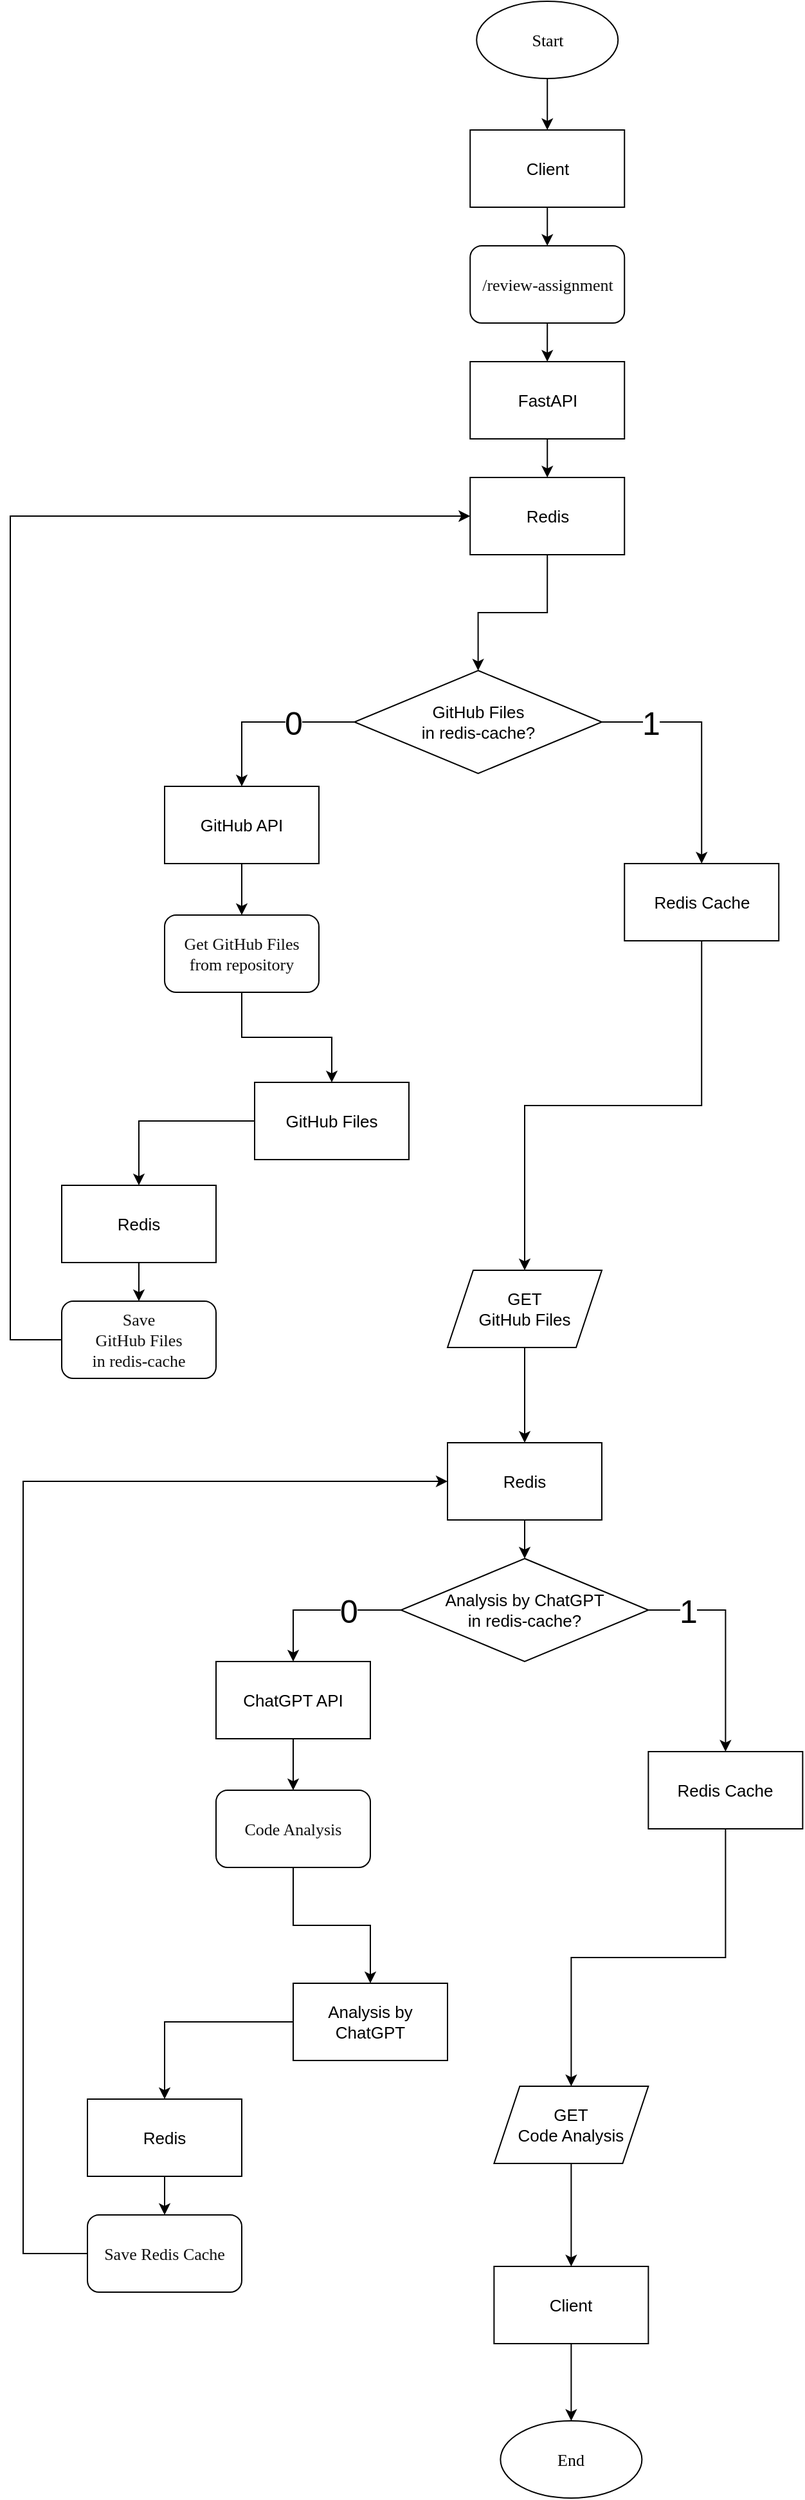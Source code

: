 <mxfile version="26.0.4">
  <diagram name="Сторінка-1" id="gSfW2rPpCncxHXXwAEww">
    <mxGraphModel dx="1641" dy="2897" grid="1" gridSize="10" guides="1" tooltips="1" connect="1" arrows="1" fold="1" page="1" pageScale="1" pageWidth="827" pageHeight="1169" math="0" shadow="0">
      <root>
        <mxCell id="0" />
        <mxCell id="1" parent="0" />
        <mxCell id="LyUXGMGMt4qC3a-mZB1P-35" style="edgeStyle=orthogonalEdgeStyle;rounded=0;orthogonalLoop=1;jettySize=auto;html=1;exitX=0.5;exitY=1;exitDx=0;exitDy=0;fontSize=13;align=center;" parent="1" source="LyUXGMGMt4qC3a-mZB1P-3" target="LyUXGMGMt4qC3a-mZB1P-4" edge="1">
          <mxGeometry relative="1" as="geometry" />
        </mxCell>
        <mxCell id="LyUXGMGMt4qC3a-mZB1P-3" value="Start" style="ellipse;whiteSpace=wrap;html=1;fontSize=13;fontFamily=Verdana;align=center;" parent="1" vertex="1">
          <mxGeometry x="-447.38" y="-1570" width="110" height="60" as="geometry" />
        </mxCell>
        <mxCell id="LyUXGMGMt4qC3a-mZB1P-107" style="edgeStyle=orthogonalEdgeStyle;rounded=0;orthogonalLoop=1;jettySize=auto;html=1;exitX=0.5;exitY=1;exitDx=0;exitDy=0;entryX=0.5;entryY=0;entryDx=0;entryDy=0;align=center;fontSize=13;" parent="1" source="LyUXGMGMt4qC3a-mZB1P-4" target="LyUXGMGMt4qC3a-mZB1P-5" edge="1">
          <mxGeometry relative="1" as="geometry" />
        </mxCell>
        <mxCell id="LyUXGMGMt4qC3a-mZB1P-4" value="Client" style="rounded=0;whiteSpace=wrap;html=1;fontSize=13;align=center;" parent="1" vertex="1">
          <mxGeometry x="-452.38" y="-1470" width="120" height="60" as="geometry" />
        </mxCell>
        <mxCell id="LyUXGMGMt4qC3a-mZB1P-108" style="edgeStyle=orthogonalEdgeStyle;rounded=0;orthogonalLoop=1;jettySize=auto;html=1;exitX=0.5;exitY=1;exitDx=0;exitDy=0;align=center;fontSize=13;" parent="1" source="LyUXGMGMt4qC3a-mZB1P-5" target="LyUXGMGMt4qC3a-mZB1P-6" edge="1">
          <mxGeometry relative="1" as="geometry" />
        </mxCell>
        <mxCell id="LyUXGMGMt4qC3a-mZB1P-5" value="&lt;p style=&quot;margin: 0px; font-variant-numeric: normal; font-variant-east-asian: normal; font-variant-alternates: normal; font-size-adjust: none; font-kerning: auto; font-optical-sizing: auto; font-feature-settings: normal; font-variation-settings: normal; font-variant-position: normal; font-stretch: normal; line-height: normal; font-family: &amp;quot;.AppleSystemUIFontMonospaced&amp;quot;; color: rgb(14, 14, 14);&quot; class=&quot;p1&quot;&gt;/review-assignment&lt;/p&gt;" style="rounded=1;whiteSpace=wrap;html=1;fontSize=13;align=center;" parent="1" vertex="1">
          <mxGeometry x="-452.38" y="-1380" width="120" height="60" as="geometry" />
        </mxCell>
        <mxCell id="LyUXGMGMt4qC3a-mZB1P-109" style="edgeStyle=orthogonalEdgeStyle;rounded=0;orthogonalLoop=1;jettySize=auto;html=1;exitX=0.5;exitY=1;exitDx=0;exitDy=0;entryX=0.5;entryY=0;entryDx=0;entryDy=0;align=center;fontSize=13;" parent="1" source="LyUXGMGMt4qC3a-mZB1P-6" target="LyUXGMGMt4qC3a-mZB1P-92" edge="1">
          <mxGeometry relative="1" as="geometry">
            <mxPoint x="-387.38" y="-1010" as="targetPoint" />
          </mxGeometry>
        </mxCell>
        <mxCell id="LyUXGMGMt4qC3a-mZB1P-6" value="FastAPI" style="rounded=0;whiteSpace=wrap;html=1;fontSize=13;align=center;" parent="1" vertex="1">
          <mxGeometry x="-452.38" y="-1290" width="120" height="60" as="geometry" />
        </mxCell>
        <mxCell id="LyUXGMGMt4qC3a-mZB1P-64" style="edgeStyle=orthogonalEdgeStyle;rounded=0;orthogonalLoop=1;jettySize=auto;html=1;exitX=1;exitY=0.5;exitDx=0;exitDy=0;entryX=0.5;entryY=0;entryDx=0;entryDy=0;fontSize=13;align=center;" parent="1" source="LyUXGMGMt4qC3a-mZB1P-8" target="LyUXGMGMt4qC3a-mZB1P-57" edge="1">
          <mxGeometry relative="1" as="geometry" />
        </mxCell>
        <mxCell id="LyUXGMGMt4qC3a-mZB1P-129" value="1" style="edgeLabel;html=1;align=center;verticalAlign=middle;resizable=0;points=[];fontSize=25;" parent="LyUXGMGMt4qC3a-mZB1P-64" vertex="1" connectable="0">
          <mxGeometry x="-0.597" y="2" relative="1" as="geometry">
            <mxPoint y="2" as="offset" />
          </mxGeometry>
        </mxCell>
        <mxCell id="LyUXGMGMt4qC3a-mZB1P-8" value="GitHub Files&lt;div&gt;in redis-cache?&lt;/div&gt;" style="rhombus;whiteSpace=wrap;html=1;fontSize=13;align=center;" parent="1" vertex="1">
          <mxGeometry x="-542.38" y="-1050" width="192.38" height="80" as="geometry" />
        </mxCell>
        <mxCell id="LyUXGMGMt4qC3a-mZB1P-78" style="edgeStyle=orthogonalEdgeStyle;rounded=0;orthogonalLoop=1;jettySize=auto;html=1;exitX=1;exitY=0.5;exitDx=0;exitDy=0;fontSize=13;align=center;" parent="1" source="LyUXGMGMt4qC3a-mZB1P-11" target="LyUXGMGMt4qC3a-mZB1P-77" edge="1">
          <mxGeometry relative="1" as="geometry" />
        </mxCell>
        <mxCell id="LyUXGMGMt4qC3a-mZB1P-162" value="1" style="edgeLabel;html=1;align=center;verticalAlign=middle;resizable=0;points=[];fontSize=25;" parent="LyUXGMGMt4qC3a-mZB1P-78" vertex="1" connectable="0">
          <mxGeometry x="-0.64" y="-3" relative="1" as="geometry">
            <mxPoint y="-3" as="offset" />
          </mxGeometry>
        </mxCell>
        <mxCell id="LyUXGMGMt4qC3a-mZB1P-85" style="edgeStyle=orthogonalEdgeStyle;rounded=0;orthogonalLoop=1;jettySize=auto;html=1;exitX=0;exitY=0.5;exitDx=0;exitDy=0;entryX=0.5;entryY=0;entryDx=0;entryDy=0;fontSize=13;align=center;" parent="1" source="LyUXGMGMt4qC3a-mZB1P-11" target="LyUXGMGMt4qC3a-mZB1P-84" edge="1">
          <mxGeometry relative="1" as="geometry" />
        </mxCell>
        <mxCell id="LyUXGMGMt4qC3a-mZB1P-161" value="0" style="edgeLabel;html=1;align=center;verticalAlign=middle;resizable=0;points=[];fontSize=25;" parent="LyUXGMGMt4qC3a-mZB1P-85" vertex="1" connectable="0">
          <mxGeometry x="-0.381" y="1" relative="1" as="geometry">
            <mxPoint x="-3" y="-1" as="offset" />
          </mxGeometry>
        </mxCell>
        <mxCell id="LyUXGMGMt4qC3a-mZB1P-11" value="Analysis by ChatGPT&lt;div&gt;in redis-cache?&lt;/div&gt;" style="rhombus;whiteSpace=wrap;html=1;fontSize=13;align=center;" parent="1" vertex="1">
          <mxGeometry x="-506.19" y="-360" width="192.38" height="80" as="geometry" />
        </mxCell>
        <mxCell id="LyUXGMGMt4qC3a-mZB1P-51" style="edgeStyle=orthogonalEdgeStyle;rounded=0;orthogonalLoop=1;jettySize=auto;html=1;exitX=0.5;exitY=1;exitDx=0;exitDy=0;entryX=0.5;entryY=0;entryDx=0;entryDy=0;" parent="1" edge="1">
          <mxGeometry relative="1" as="geometry">
            <mxPoint x="97.62" y="610" as="targetPoint" />
          </mxGeometry>
        </mxCell>
        <mxCell id="LyUXGMGMt4qC3a-mZB1P-52" style="edgeStyle=orthogonalEdgeStyle;rounded=0;orthogonalLoop=1;jettySize=auto;html=1;exitX=0.5;exitY=1;exitDx=0;exitDy=0;entryX=0.5;entryY=0;entryDx=0;entryDy=0;" parent="1" edge="1">
          <mxGeometry relative="1" as="geometry">
            <mxPoint x="70" y="730" as="targetPoint" />
          </mxGeometry>
        </mxCell>
        <mxCell id="LyUXGMGMt4qC3a-mZB1P-151" style="edgeStyle=orthogonalEdgeStyle;rounded=0;orthogonalLoop=1;jettySize=auto;html=1;exitX=0.5;exitY=1;exitDx=0;exitDy=0;entryX=0.5;entryY=0;entryDx=0;entryDy=0;align=center;fontSize=13;" parent="1" source="LyUXGMGMt4qC3a-mZB1P-53" target="LyUXGMGMt4qC3a-mZB1P-149" edge="1">
          <mxGeometry relative="1" as="geometry" />
        </mxCell>
        <mxCell id="LyUXGMGMt4qC3a-mZB1P-53" value="GitHub API" style="rounded=0;whiteSpace=wrap;html=1;fontSize=13;align=center;" parent="1" vertex="1">
          <mxGeometry x="-690" y="-960" width="120" height="60" as="geometry" />
        </mxCell>
        <mxCell id="LyUXGMGMt4qC3a-mZB1P-54" style="edgeStyle=orthogonalEdgeStyle;rounded=0;orthogonalLoop=1;jettySize=auto;html=1;exitX=0;exitY=0.5;exitDx=0;exitDy=0;entryX=0.5;entryY=0;entryDx=0;entryDy=0;fontSize=13;align=center;" parent="1" source="LyUXGMGMt4qC3a-mZB1P-8" target="LyUXGMGMt4qC3a-mZB1P-53" edge="1">
          <mxGeometry relative="1" as="geometry" />
        </mxCell>
        <mxCell id="LyUXGMGMt4qC3a-mZB1P-128" value="0" style="edgeLabel;html=1;align=center;verticalAlign=middle;resizable=0;points=[];fontSize=25;" parent="LyUXGMGMt4qC3a-mZB1P-54" vertex="1" connectable="0">
          <mxGeometry x="-0.55" y="1" relative="1" as="geometry">
            <mxPoint x="-17" y="-1" as="offset" />
          </mxGeometry>
        </mxCell>
        <mxCell id="LyUXGMGMt4qC3a-mZB1P-132" style="edgeStyle=orthogonalEdgeStyle;rounded=0;orthogonalLoop=1;jettySize=auto;html=1;exitX=0.5;exitY=1;exitDx=0;exitDy=0;align=center;fontSize=13;" parent="1" source="LyUXGMGMt4qC3a-mZB1P-57" target="LyUXGMGMt4qC3a-mZB1P-130" edge="1">
          <mxGeometry relative="1" as="geometry" />
        </mxCell>
        <mxCell id="LyUXGMGMt4qC3a-mZB1P-57" value="Redis Cache" style="rounded=0;whiteSpace=wrap;html=1;fontSize=13;align=center;" parent="1" vertex="1">
          <mxGeometry x="-332.38" y="-900" width="120" height="60" as="geometry" />
        </mxCell>
        <mxCell id="RE8nhZfFBg7R1fsc27s--2" style="edgeStyle=orthogonalEdgeStyle;rounded=0;orthogonalLoop=1;jettySize=auto;html=1;exitX=0;exitY=0.5;exitDx=0;exitDy=0;entryX=0;entryY=0.5;entryDx=0;entryDy=0;" edge="1" parent="1" source="LyUXGMGMt4qC3a-mZB1P-66" target="LyUXGMGMt4qC3a-mZB1P-92">
          <mxGeometry relative="1" as="geometry">
            <Array as="points">
              <mxPoint x="-810" y="-530" />
              <mxPoint x="-810" y="-1170" />
            </Array>
          </mxGeometry>
        </mxCell>
        <mxCell id="LyUXGMGMt4qC3a-mZB1P-66" value="&lt;p style=&quot;margin: 0px; font-variant-numeric: normal; font-variant-east-asian: normal; font-variant-alternates: normal; font-size-adjust: none; font-kerning: auto; font-optical-sizing: auto; font-feature-settings: normal; font-variation-settings: normal; font-variant-position: normal; font-stretch: normal; line-height: normal; font-family: &amp;quot;.AppleSystemUIFontMonospaced&amp;quot;; color: rgb(14, 14, 14);&quot; class=&quot;p1&quot;&gt;Save&lt;/p&gt;&lt;p style=&quot;margin: 0px; font-variant-numeric: normal; font-variant-east-asian: normal; font-variant-alternates: normal; font-size-adjust: none; font-kerning: auto; font-optical-sizing: auto; font-feature-settings: normal; font-variation-settings: normal; font-variant-position: normal; font-stretch: normal; line-height: normal; font-family: &amp;quot;.AppleSystemUIFontMonospaced&amp;quot;; color: rgb(14, 14, 14);&quot; class=&quot;p1&quot;&gt;GitHub Files&lt;/p&gt;&lt;p style=&quot;margin: 0px; font-variant-numeric: normal; font-variant-east-asian: normal; font-variant-alternates: normal; font-size-adjust: none; font-kerning: auto; font-optical-sizing: auto; font-feature-settings: normal; font-variation-settings: normal; font-variant-position: normal; font-stretch: normal; line-height: normal; font-family: &amp;quot;.AppleSystemUIFontMonospaced&amp;quot;; color: rgb(14, 14, 14);&quot; class=&quot;p1&quot;&gt;in redis-cache&lt;/p&gt;" style="rounded=1;whiteSpace=wrap;html=1;fontSize=13;align=center;" parent="1" vertex="1">
          <mxGeometry x="-770" y="-560" width="120" height="60" as="geometry" />
        </mxCell>
        <mxCell id="LyUXGMGMt4qC3a-mZB1P-143" style="edgeStyle=orthogonalEdgeStyle;rounded=0;orthogonalLoop=1;jettySize=auto;html=1;exitX=0.5;exitY=1;exitDx=0;exitDy=0;align=center;fontSize=13;" parent="1" source="LyUXGMGMt4qC3a-mZB1P-77" target="LyUXGMGMt4qC3a-mZB1P-140" edge="1">
          <mxGeometry relative="1" as="geometry" />
        </mxCell>
        <mxCell id="LyUXGMGMt4qC3a-mZB1P-77" value="Redis Cache" style="rounded=0;whiteSpace=wrap;html=1;fontSize=13;align=center;" parent="1" vertex="1">
          <mxGeometry x="-313.81" y="-210" width="120" height="60" as="geometry" />
        </mxCell>
        <mxCell id="RE8nhZfFBg7R1fsc27s--3" style="edgeStyle=orthogonalEdgeStyle;rounded=0;orthogonalLoop=1;jettySize=auto;html=1;exitX=0;exitY=0.5;exitDx=0;exitDy=0;entryX=0;entryY=0.5;entryDx=0;entryDy=0;" edge="1" parent="1" source="LyUXGMGMt4qC3a-mZB1P-83" target="LyUXGMGMt4qC3a-mZB1P-98">
          <mxGeometry relative="1" as="geometry">
            <mxPoint x="-750" y="200" as="sourcePoint" />
            <Array as="points">
              <mxPoint x="-800" y="180" />
              <mxPoint x="-800" y="-420" />
            </Array>
          </mxGeometry>
        </mxCell>
        <mxCell id="LyUXGMGMt4qC3a-mZB1P-83" value="&lt;p style=&quot;margin: 0px; font-variant-numeric: normal; font-variant-east-asian: normal; font-variant-alternates: normal; font-size-adjust: none; font-kerning: auto; font-optical-sizing: auto; font-feature-settings: normal; font-variation-settings: normal; font-variant-position: normal; font-stretch: normal; line-height: normal; font-family: &amp;quot;.AppleSystemUIFontMonospaced&amp;quot;; color: rgb(14, 14, 14);&quot; class=&quot;p1&quot;&gt;Save Redis Cache&lt;/p&gt;" style="rounded=1;whiteSpace=wrap;html=1;fontSize=13;align=center;" parent="1" vertex="1">
          <mxGeometry x="-750" y="150" width="120" height="60" as="geometry" />
        </mxCell>
        <mxCell id="LyUXGMGMt4qC3a-mZB1P-138" style="edgeStyle=orthogonalEdgeStyle;rounded=0;orthogonalLoop=1;jettySize=auto;html=1;exitX=0.5;exitY=1;exitDx=0;exitDy=0;entryX=0.5;entryY=0;entryDx=0;entryDy=0;align=center;fontSize=13;" parent="1" source="LyUXGMGMt4qC3a-mZB1P-84" target="LyUXGMGMt4qC3a-mZB1P-136" edge="1">
          <mxGeometry relative="1" as="geometry" />
        </mxCell>
        <mxCell id="LyUXGMGMt4qC3a-mZB1P-84" value="ChatGPT API" style="rounded=0;whiteSpace=wrap;html=1;fontSize=13;align=center;" parent="1" vertex="1">
          <mxGeometry x="-650" y="-280" width="120" height="60" as="geometry" />
        </mxCell>
        <mxCell id="LyUXGMGMt4qC3a-mZB1P-114" style="edgeStyle=orthogonalEdgeStyle;rounded=0;orthogonalLoop=1;jettySize=auto;html=1;exitX=0.5;exitY=1;exitDx=0;exitDy=0;entryX=0.5;entryY=0;entryDx=0;entryDy=0;align=center;fontSize=13;" parent="1" source="LyUXGMGMt4qC3a-mZB1P-92" target="LyUXGMGMt4qC3a-mZB1P-8" edge="1">
          <mxGeometry relative="1" as="geometry" />
        </mxCell>
        <mxCell id="LyUXGMGMt4qC3a-mZB1P-92" value="Redis" style="rounded=0;whiteSpace=wrap;html=1;fontSize=13;align=center;" parent="1" vertex="1">
          <mxGeometry x="-452.38" y="-1200" width="120" height="60" as="geometry" />
        </mxCell>
        <mxCell id="LyUXGMGMt4qC3a-mZB1P-97" style="edgeStyle=orthogonalEdgeStyle;rounded=0;orthogonalLoop=1;jettySize=auto;html=1;exitX=0.5;exitY=1;exitDx=0;exitDy=0;entryX=0.5;entryY=0;entryDx=0;entryDy=0;align=center;fontSize=13;" parent="1" source="LyUXGMGMt4qC3a-mZB1P-95" target="LyUXGMGMt4qC3a-mZB1P-66" edge="1">
          <mxGeometry relative="1" as="geometry" />
        </mxCell>
        <mxCell id="LyUXGMGMt4qC3a-mZB1P-95" value="Redis" style="rounded=0;whiteSpace=wrap;html=1;fontSize=13;align=center;" parent="1" vertex="1">
          <mxGeometry x="-770" y="-650" width="120" height="60" as="geometry" />
        </mxCell>
        <mxCell id="LyUXGMGMt4qC3a-mZB1P-141" style="edgeStyle=orthogonalEdgeStyle;rounded=0;orthogonalLoop=1;jettySize=auto;html=1;exitX=0.5;exitY=1;exitDx=0;exitDy=0;align=center;fontSize=13;" parent="1" source="LyUXGMGMt4qC3a-mZB1P-98" target="LyUXGMGMt4qC3a-mZB1P-11" edge="1">
          <mxGeometry relative="1" as="geometry" />
        </mxCell>
        <mxCell id="LyUXGMGMt4qC3a-mZB1P-98" value="Redis" style="rounded=0;whiteSpace=wrap;html=1;fontSize=13;align=center;" parent="1" vertex="1">
          <mxGeometry x="-470" y="-450" width="120" height="60" as="geometry" />
        </mxCell>
        <mxCell id="LyUXGMGMt4qC3a-mZB1P-105" style="edgeStyle=orthogonalEdgeStyle;rounded=0;orthogonalLoop=1;jettySize=auto;html=1;exitX=0.5;exitY=1;exitDx=0;exitDy=0;entryX=0.5;entryY=0;entryDx=0;entryDy=0;align=center;fontSize=13;" parent="1" source="LyUXGMGMt4qC3a-mZB1P-103" target="LyUXGMGMt4qC3a-mZB1P-83" edge="1">
          <mxGeometry relative="1" as="geometry" />
        </mxCell>
        <mxCell id="LyUXGMGMt4qC3a-mZB1P-103" value="Redis" style="rounded=0;whiteSpace=wrap;html=1;fontSize=13;align=center;" parent="1" vertex="1">
          <mxGeometry x="-750" y="60" width="120" height="60" as="geometry" />
        </mxCell>
        <mxCell id="LyUXGMGMt4qC3a-mZB1P-148" style="edgeStyle=orthogonalEdgeStyle;rounded=0;orthogonalLoop=1;jettySize=auto;html=1;exitX=0.5;exitY=1;exitDx=0;exitDy=0;align=center;fontSize=13;" parent="1" source="LyUXGMGMt4qC3a-mZB1P-130" target="LyUXGMGMt4qC3a-mZB1P-98" edge="1">
          <mxGeometry relative="1" as="geometry" />
        </mxCell>
        <mxCell id="LyUXGMGMt4qC3a-mZB1P-130" value="GET&lt;div&gt;GitHub Files&lt;/div&gt;" style="shape=parallelogram;perimeter=parallelogramPerimeter;whiteSpace=wrap;html=1;fixedSize=1;align=center;fontSize=13;" parent="1" vertex="1">
          <mxGeometry x="-470" y="-584" width="120" height="60" as="geometry" />
        </mxCell>
        <mxCell id="LyUXGMGMt4qC3a-mZB1P-145" style="edgeStyle=orthogonalEdgeStyle;rounded=0;orthogonalLoop=1;jettySize=auto;html=1;exitX=0.5;exitY=1;exitDx=0;exitDy=0;align=center;fontSize=13;" parent="1" source="LyUXGMGMt4qC3a-mZB1P-136" target="LyUXGMGMt4qC3a-mZB1P-144" edge="1">
          <mxGeometry relative="1" as="geometry" />
        </mxCell>
        <mxCell id="LyUXGMGMt4qC3a-mZB1P-136" value="&lt;p style=&quot;margin: 0px; font-variant-numeric: normal; font-variant-east-asian: normal; font-variant-alternates: normal; font-size-adjust: none; font-kerning: auto; font-optical-sizing: auto; font-feature-settings: normal; font-variation-settings: normal; font-variant-position: normal; font-stretch: normal; line-height: normal; font-family: &amp;quot;.AppleSystemUIFontMonospaced&amp;quot;; color: rgb(14, 14, 14);&quot; class=&quot;p1&quot;&gt;Code Analysis&lt;/p&gt;" style="rounded=1;whiteSpace=wrap;html=1;fontSize=13;align=center;" parent="1" vertex="1">
          <mxGeometry x="-650" y="-180" width="120" height="60" as="geometry" />
        </mxCell>
        <mxCell id="LyUXGMGMt4qC3a-mZB1P-157" style="edgeStyle=orthogonalEdgeStyle;rounded=0;orthogonalLoop=1;jettySize=auto;html=1;exitX=0.5;exitY=1;exitDx=0;exitDy=0;entryX=0.5;entryY=0;entryDx=0;entryDy=0;align=center;fontSize=13;" parent="1" source="LyUXGMGMt4qC3a-mZB1P-140" target="LyUXGMGMt4qC3a-mZB1P-155" edge="1">
          <mxGeometry relative="1" as="geometry" />
        </mxCell>
        <mxCell id="LyUXGMGMt4qC3a-mZB1P-140" value="GET&lt;div&gt;Code Analysis&lt;/div&gt;" style="shape=parallelogram;perimeter=parallelogramPerimeter;whiteSpace=wrap;html=1;fixedSize=1;align=center;fontSize=13;" parent="1" vertex="1">
          <mxGeometry x="-433.81" y="50" width="120" height="60" as="geometry" />
        </mxCell>
        <mxCell id="LyUXGMGMt4qC3a-mZB1P-167" style="edgeStyle=orthogonalEdgeStyle;rounded=0;orthogonalLoop=1;jettySize=auto;html=1;exitX=0;exitY=0.5;exitDx=0;exitDy=0;entryX=0.5;entryY=0;entryDx=0;entryDy=0;" parent="1" source="LyUXGMGMt4qC3a-mZB1P-144" target="LyUXGMGMt4qC3a-mZB1P-103" edge="1">
          <mxGeometry relative="1" as="geometry" />
        </mxCell>
        <mxCell id="LyUXGMGMt4qC3a-mZB1P-144" value="Analysis by ChatGPT" style="rounded=0;whiteSpace=wrap;html=1;fontSize=13;align=center;" parent="1" vertex="1">
          <mxGeometry x="-590" y="-30" width="120" height="60" as="geometry" />
        </mxCell>
        <mxCell id="LyUXGMGMt4qC3a-mZB1P-152" style="edgeStyle=orthogonalEdgeStyle;rounded=0;orthogonalLoop=1;jettySize=auto;html=1;exitX=0.5;exitY=1;exitDx=0;exitDy=0;entryX=0.5;entryY=0;entryDx=0;entryDy=0;align=center;fontSize=13;" parent="1" source="LyUXGMGMt4qC3a-mZB1P-149" target="LyUXGMGMt4qC3a-mZB1P-150" edge="1">
          <mxGeometry relative="1" as="geometry" />
        </mxCell>
        <mxCell id="LyUXGMGMt4qC3a-mZB1P-149" value="&lt;p style=&quot;margin: 0px; font-variant-numeric: normal; font-variant-east-asian: normal; font-variant-alternates: normal; font-size-adjust: none; font-kerning: auto; font-optical-sizing: auto; font-feature-settings: normal; font-variation-settings: normal; font-variant-position: normal; font-stretch: normal; line-height: normal; font-family: &amp;quot;.AppleSystemUIFontMonospaced&amp;quot;; color: rgb(14, 14, 14);&quot; class=&quot;p1&quot;&gt;Get GitHub Files from repository&lt;/p&gt;" style="rounded=1;whiteSpace=wrap;html=1;fontSize=13;align=center;" parent="1" vertex="1">
          <mxGeometry x="-690" y="-860" width="120" height="60" as="geometry" />
        </mxCell>
        <mxCell id="LyUXGMGMt4qC3a-mZB1P-165" style="edgeStyle=orthogonalEdgeStyle;rounded=0;orthogonalLoop=1;jettySize=auto;html=1;exitX=0;exitY=0.5;exitDx=0;exitDy=0;entryX=0.5;entryY=0;entryDx=0;entryDy=0;" parent="1" source="LyUXGMGMt4qC3a-mZB1P-150" target="LyUXGMGMt4qC3a-mZB1P-95" edge="1">
          <mxGeometry relative="1" as="geometry" />
        </mxCell>
        <mxCell id="LyUXGMGMt4qC3a-mZB1P-150" value="GitHub Files" style="rounded=0;whiteSpace=wrap;html=1;fontSize=13;align=center;" parent="1" vertex="1">
          <mxGeometry x="-620" y="-730" width="120" height="60" as="geometry" />
        </mxCell>
        <mxCell id="LyUXGMGMt4qC3a-mZB1P-159" style="edgeStyle=orthogonalEdgeStyle;rounded=0;orthogonalLoop=1;jettySize=auto;html=1;exitX=0.5;exitY=1;exitDx=0;exitDy=0;align=center;fontSize=13;" parent="1" source="LyUXGMGMt4qC3a-mZB1P-155" target="LyUXGMGMt4qC3a-mZB1P-156" edge="1">
          <mxGeometry relative="1" as="geometry" />
        </mxCell>
        <mxCell id="LyUXGMGMt4qC3a-mZB1P-155" value="Client" style="rounded=0;whiteSpace=wrap;html=1;fontSize=13;align=center;" parent="1" vertex="1">
          <mxGeometry x="-433.81" y="190" width="120" height="60" as="geometry" />
        </mxCell>
        <mxCell id="LyUXGMGMt4qC3a-mZB1P-156" value="End" style="ellipse;whiteSpace=wrap;html=1;fontSize=13;fontFamily=Verdana;align=center;" parent="1" vertex="1">
          <mxGeometry x="-428.81" y="310" width="110" height="60" as="geometry" />
        </mxCell>
      </root>
    </mxGraphModel>
  </diagram>
</mxfile>
